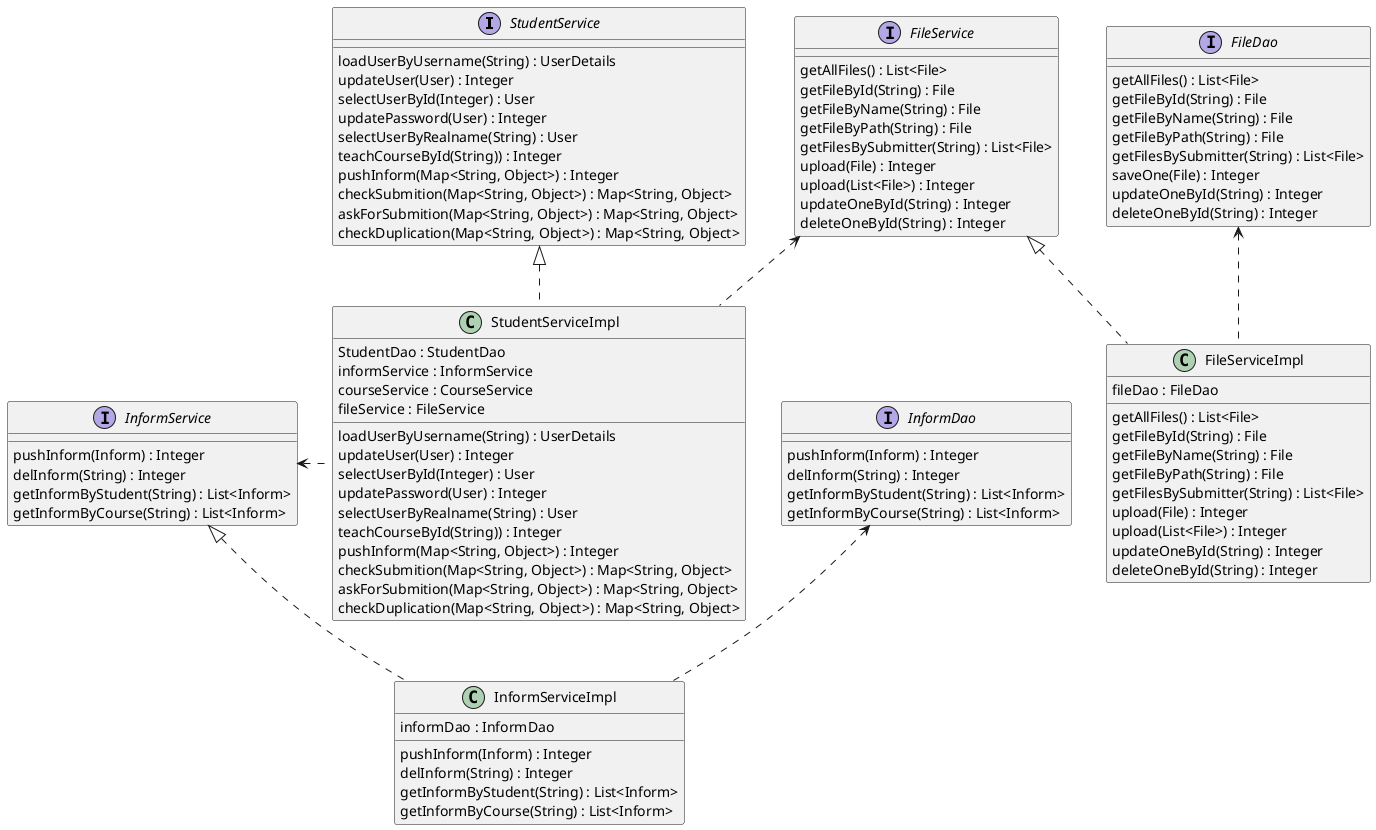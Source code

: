@startuml
'https://plantuml.com/class-diagram

interface StudentService
interface InformService
interface FileService

interface InformDao
interface FileDao

class StudentServiceImpl
class InformServiceImpl
class FileServiceImpl

'class StudentController

StudentService <|.. StudentServiceImpl
InformService <|.. InformServiceImpl
FileService <|.. FileServiceImpl
'StudentService <. StudentController
InformDao <.. InformServiceImpl
InformService <. StudentServiceImpl
FileService <.. StudentServiceImpl
FileDao <.. FileServiceImpl
'FileService <. StudentController

interface StudentService {
    loadUserByUsername(String) : UserDetails
    updateUser(User) : Integer
    selectUserById(Integer) : User
    updatePassword(User) : Integer
    selectUserByRealname(String) : User
    teachCourseById(String)) : Integer
    pushInform(Map<String, Object>) : Integer
    checkSubmition(Map<String, Object>) : Map<String, Object>
    askForSubmition(Map<String, Object>) : Map<String, Object>
    checkDuplication(Map<String, Object>) : Map<String, Object>
}

class StudentServiceImpl {
    StudentDao : StudentDao
    informService : InformService
    courseService : CourseService
    fileService : FileService

    loadUserByUsername(String) : UserDetails
    updateUser(User) : Integer
    selectUserById(Integer) : User
    updatePassword(User) : Integer
    selectUserByRealname(String) : User
    teachCourseById(String)) : Integer
    pushInform(Map<String, Object>) : Integer
    checkSubmition(Map<String, Object>) : Map<String, Object>
    askForSubmition(Map<String, Object>) : Map<String, Object>
    checkDuplication(Map<String, Object>) : Map<String, Object>
}

interface InformService {
    pushInform(Inform) : Integer
    delInform(String) : Integer
    getInformByStudent(String) : List<Inform>
    getInformByCourse(String) : List<Inform>
}
class InformServiceImpl {
    informDao : InformDao
    pushInform(Inform) : Integer
    delInform(String) : Integer
    getInformByStudent(String) : List<Inform>
    getInformByCourse(String) : List<Inform>
}
interface InformDao {
    pushInform(Inform) : Integer
    delInform(String) : Integer
    getInformByStudent(String) : List<Inform>
    getInformByCourse(String) : List<Inform>
}
'class StudentController {
'    StudentService : StudentService
'
'        updateUser(User) : Integer
'        selectUserById(Integer) : User
'        updatePassword(User) : Integer
'        selectUserByRealname(String) : User
'        teachCourseById(String)) : Integer
'        pushInform(Map<String, Object>) : Integer
'        checkSubmition(Map<String, Object>) : Map<String, Object>
'        askForSubmition(Map<String, Object>) : Map<String, Object>
'        checkDuplication(Map<String, Object>) : Map<String, Object>
'}

interface FileDao {
    getAllFiles() : List<File>
    getFileById(String) : File
    getFileByName(String) : File
    getFileByPath(String) : File
    getFilesBySubmitter(String) : List<File>
    saveOne(File) : Integer
    updateOneById(String) : Integer
    deleteOneById(String) : Integer
}
interface FileService {
    getAllFiles() : List<File>
    getFileById(String) : File
    getFileByName(String) : File
    getFileByPath(String) : File
    getFilesBySubmitter(String) : List<File>
    upload(File) : Integer
    upload(List<File>) : Integer
    updateOneById(String) : Integer
    deleteOneById(String) : Integer
}
class FileServiceImpl {
    fileDao : FileDao

    getAllFiles() : List<File>
    getFileById(String) : File
    getFileByName(String) : File
    getFileByPath(String) : File
    getFilesBySubmitter(String) : List<File>
    upload(File) : Integer
    upload(List<File>) : Integer
    updateOneById(String) : Integer
    deleteOneById(String) : Integer
}

@enduml